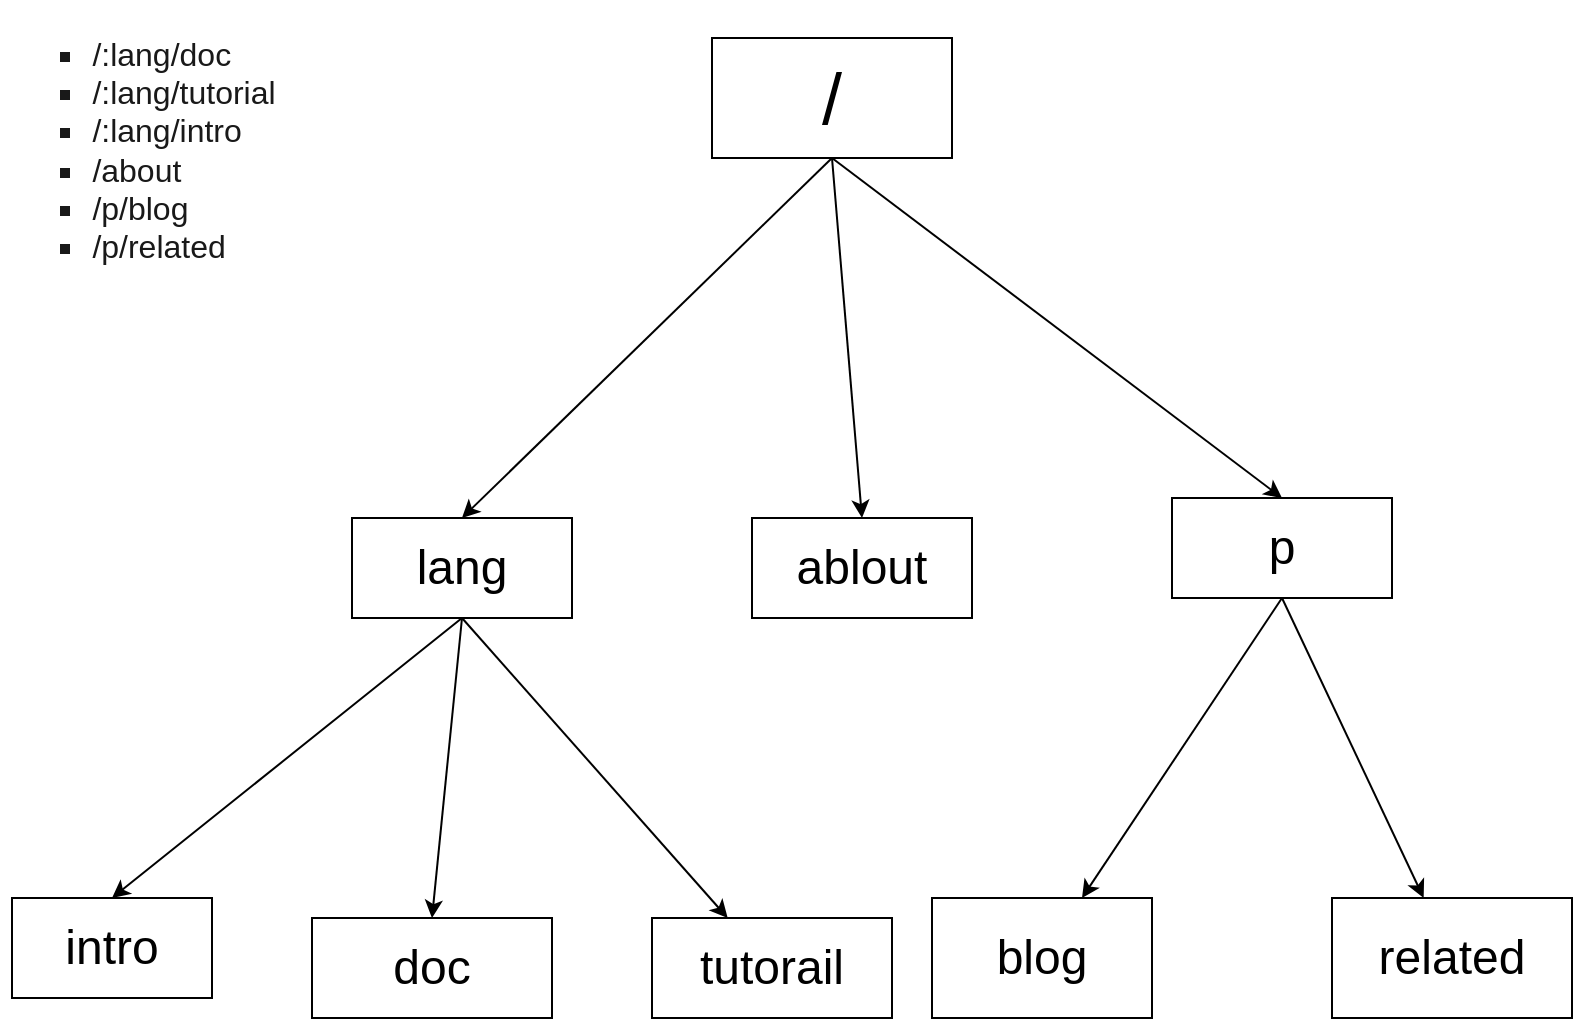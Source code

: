 <mxfile version="22.0.8" type="github">
  <diagram name="第 1 页" id="ipI67Bxv_b7ADUd3dsh9">
    <mxGraphModel dx="962" dy="591" grid="0" gridSize="10" guides="0" tooltips="1" connect="1" arrows="1" fold="1" page="1" pageScale="1" pageWidth="827" pageHeight="1169" math="0" shadow="0">
      <root>
        <mxCell id="0" />
        <mxCell id="1" parent="0" />
        <mxCell id="rlDILn2o4a4pZMaIof26-12" value="&lt;font style=&quot;font-size: 36px;&quot;&gt;/&lt;/font&gt;" style="rounded=0;whiteSpace=wrap;html=1;" vertex="1" parent="1">
          <mxGeometry x="380" y="50" width="120" height="60" as="geometry" />
        </mxCell>
        <mxCell id="rlDILn2o4a4pZMaIof26-16" value="" style="endArrow=classic;html=1;rounded=0;entryX=0.5;entryY=0;entryDx=0;entryDy=0;exitX=0.5;exitY=1;exitDx=0;exitDy=0;" edge="1" parent="1" source="rlDILn2o4a4pZMaIof26-12" target="rlDILn2o4a4pZMaIof26-31">
          <mxGeometry width="50" height="50" relative="1" as="geometry">
            <mxPoint x="488" y="181" as="sourcePoint" />
            <mxPoint x="492" y="300" as="targetPoint" />
          </mxGeometry>
        </mxCell>
        <mxCell id="rlDILn2o4a4pZMaIof26-17" value="&lt;ul style=&quot;box-sizing: border-box; margin: 10px 0px; padding: 0px 0px 0px 1.5em; list-style-type: square; color: rgba(0, 0, 0, 0.9); font-family: &amp;quot;Microsoft YaHei&amp;quot;, Helvetica, &amp;quot;Meiryo UI&amp;quot;, &amp;quot;Malgun Gothic&amp;quot;, &amp;quot;Segoe UI&amp;quot;, &amp;quot;Trebuchet MS&amp;quot;, Monaco, monospace, Tahoma, STXihei, 华文细黑, STHeiti, &amp;quot;Helvetica Neue&amp;quot;, &amp;quot;Droid Sans&amp;quot;, &amp;quot;wenquanyi micro hei&amp;quot;, FreeSans, Arimo, Arial, SimSun, 宋体, Heiti, 黑体, sans-serif; font-size: 16px; text-align: start; background-color: rgb(255, 255, 255);&quot;&gt;&lt;li style=&quot;box-sizing: border-box; margin: 0px; padding: 0px;&quot;&gt;/:lang/doc&lt;/li&gt;&lt;li style=&quot;box-sizing: border-box; margin: 0px; padding: 0px;&quot;&gt;/:lang/tutorial&lt;/li&gt;&lt;li style=&quot;box-sizing: border-box; margin: 0px; padding: 0px;&quot;&gt;/:lang/intro&lt;/li&gt;&lt;li style=&quot;box-sizing: border-box; margin: 0px; padding: 0px;&quot;&gt;/about&lt;/li&gt;&lt;li style=&quot;box-sizing: border-box; margin: 0px; padding: 0px;&quot;&gt;/p/blog&lt;/li&gt;&lt;li style=&quot;box-sizing: border-box; margin: 0px; padding: 0px;&quot;&gt;/p/related&lt;/li&gt;&lt;/ul&gt;" style="text;html=1;strokeColor=none;fillColor=none;align=center;verticalAlign=middle;whiteSpace=wrap;rounded=0;" vertex="1" parent="1">
          <mxGeometry x="24" y="31" width="160" height="150" as="geometry" />
        </mxCell>
        <mxCell id="rlDILn2o4a4pZMaIof26-18" value="" style="endArrow=classic;html=1;rounded=0;exitX=0.5;exitY=1;exitDx=0;exitDy=0;entryX=0.5;entryY=0;entryDx=0;entryDy=0;" edge="1" parent="1" source="rlDILn2o4a4pZMaIof26-12" target="rlDILn2o4a4pZMaIof26-21">
          <mxGeometry width="50" height="50" relative="1" as="geometry">
            <mxPoint x="494.956" y="192.0" as="sourcePoint" />
            <mxPoint x="380" y="273.82" as="targetPoint" />
          </mxGeometry>
        </mxCell>
        <mxCell id="rlDILn2o4a4pZMaIof26-20" value="" style="endArrow=classic;html=1;rounded=0;exitX=0.5;exitY=1;exitDx=0;exitDy=0;entryX=0.5;entryY=0;entryDx=0;entryDy=0;" edge="1" parent="1" source="rlDILn2o4a4pZMaIof26-12" target="rlDILn2o4a4pZMaIof26-34">
          <mxGeometry width="50" height="50" relative="1" as="geometry">
            <mxPoint x="493" y="195" as="sourcePoint" />
            <mxPoint x="617" y="285" as="targetPoint" />
          </mxGeometry>
        </mxCell>
        <mxCell id="rlDILn2o4a4pZMaIof26-21" value="&lt;font style=&quot;font-size: 24px;&quot;&gt;lang&lt;/font&gt;" style="rounded=0;whiteSpace=wrap;html=1;" vertex="1" parent="1">
          <mxGeometry x="200" y="290" width="110" height="50" as="geometry" />
        </mxCell>
        <mxCell id="rlDILn2o4a4pZMaIof26-24" value="" style="endArrow=classic;html=1;rounded=0;entryX=0.5;entryY=0;entryDx=0;entryDy=0;exitX=0.5;exitY=1;exitDx=0;exitDy=0;" edge="1" parent="1" source="rlDILn2o4a4pZMaIof26-21" target="rlDILn2o4a4pZMaIof26-28">
          <mxGeometry width="50" height="50" relative="1" as="geometry">
            <mxPoint x="371" y="325" as="sourcePoint" />
            <mxPoint x="279" y="430" as="targetPoint" />
          </mxGeometry>
        </mxCell>
        <mxCell id="rlDILn2o4a4pZMaIof26-25" value="" style="endArrow=classic;html=1;rounded=0;exitX=0.5;exitY=1;exitDx=0;exitDy=0;" edge="1" parent="1" source="rlDILn2o4a4pZMaIof26-21" target="rlDILn2o4a4pZMaIof26-30">
          <mxGeometry width="50" height="50" relative="1" as="geometry">
            <mxPoint x="373" y="337" as="sourcePoint" />
            <mxPoint x="456" y="427" as="targetPoint" />
          </mxGeometry>
        </mxCell>
        <mxCell id="rlDILn2o4a4pZMaIof26-26" value="" style="endArrow=classic;html=1;rounded=0;entryX=0.5;entryY=0;entryDx=0;entryDy=0;exitX=0.5;exitY=1;exitDx=0;exitDy=0;" edge="1" parent="1" source="rlDILn2o4a4pZMaIof26-21" target="rlDILn2o4a4pZMaIof26-29">
          <mxGeometry width="50" height="50" relative="1" as="geometry">
            <mxPoint x="372" y="338" as="sourcePoint" />
            <mxPoint x="368" y="436" as="targetPoint" />
          </mxGeometry>
        </mxCell>
        <mxCell id="rlDILn2o4a4pZMaIof26-28" value="&lt;font style=&quot;font-size: 24px;&quot;&gt;intro&lt;/font&gt;" style="rounded=0;whiteSpace=wrap;html=1;" vertex="1" parent="1">
          <mxGeometry x="30" y="480" width="100" height="50" as="geometry" />
        </mxCell>
        <mxCell id="rlDILn2o4a4pZMaIof26-29" value="&lt;font style=&quot;font-size: 24px;&quot;&gt;doc&lt;/font&gt;" style="rounded=0;whiteSpace=wrap;html=1;" vertex="1" parent="1">
          <mxGeometry x="180" y="490" width="120" height="50" as="geometry" />
        </mxCell>
        <mxCell id="rlDILn2o4a4pZMaIof26-30" value="&lt;font style=&quot;font-size: 24px;&quot;&gt;tutorail&lt;/font&gt;" style="rounded=0;whiteSpace=wrap;html=1;" vertex="1" parent="1">
          <mxGeometry x="350" y="490" width="120" height="50" as="geometry" />
        </mxCell>
        <mxCell id="rlDILn2o4a4pZMaIof26-31" value="&lt;font style=&quot;font-size: 24px;&quot;&gt;ablout&lt;/font&gt;" style="rounded=0;whiteSpace=wrap;html=1;" vertex="1" parent="1">
          <mxGeometry x="400" y="290" width="110" height="50" as="geometry" />
        </mxCell>
        <mxCell id="rlDILn2o4a4pZMaIof26-33" style="edgeStyle=orthogonalEdgeStyle;rounded=0;orthogonalLoop=1;jettySize=auto;html=1;exitX=0.5;exitY=1;exitDx=0;exitDy=0;" edge="1" parent="1" source="rlDILn2o4a4pZMaIof26-31" target="rlDILn2o4a4pZMaIof26-31">
          <mxGeometry relative="1" as="geometry" />
        </mxCell>
        <mxCell id="rlDILn2o4a4pZMaIof26-34" value="&lt;font style=&quot;font-size: 24px;&quot;&gt;p&lt;/font&gt;" style="rounded=0;whiteSpace=wrap;html=1;" vertex="1" parent="1">
          <mxGeometry x="610" y="280" width="110" height="50" as="geometry" />
        </mxCell>
        <mxCell id="rlDILn2o4a4pZMaIof26-37" value="&lt;font style=&quot;font-size: 24px;&quot;&gt;blog&lt;/font&gt;" style="rounded=0;whiteSpace=wrap;html=1;" vertex="1" parent="1">
          <mxGeometry x="490" y="480" width="110" height="60" as="geometry" />
        </mxCell>
        <mxCell id="rlDILn2o4a4pZMaIof26-39" value="" style="endArrow=classic;html=1;rounded=0;exitX=0.5;exitY=1;exitDx=0;exitDy=0;" edge="1" parent="1" source="rlDILn2o4a4pZMaIof26-34" target="rlDILn2o4a4pZMaIof26-37">
          <mxGeometry width="50" height="50" relative="1" as="geometry">
            <mxPoint x="315" y="302" as="sourcePoint" />
            <mxPoint x="365" y="252" as="targetPoint" />
          </mxGeometry>
        </mxCell>
        <mxCell id="rlDILn2o4a4pZMaIof26-40" value="" style="endArrow=classic;html=1;rounded=0;exitX=0.5;exitY=1;exitDx=0;exitDy=0;" edge="1" parent="1" source="rlDILn2o4a4pZMaIof26-34" target="rlDILn2o4a4pZMaIof26-41">
          <mxGeometry width="50" height="50" relative="1" as="geometry">
            <mxPoint x="315" y="302" as="sourcePoint" />
            <mxPoint x="776" y="473" as="targetPoint" />
          </mxGeometry>
        </mxCell>
        <mxCell id="rlDILn2o4a4pZMaIof26-41" value="&lt;font style=&quot;font-size: 24px;&quot;&gt;related&lt;/font&gt;" style="rounded=0;whiteSpace=wrap;html=1;" vertex="1" parent="1">
          <mxGeometry x="690" y="480" width="120" height="60" as="geometry" />
        </mxCell>
      </root>
    </mxGraphModel>
  </diagram>
</mxfile>
